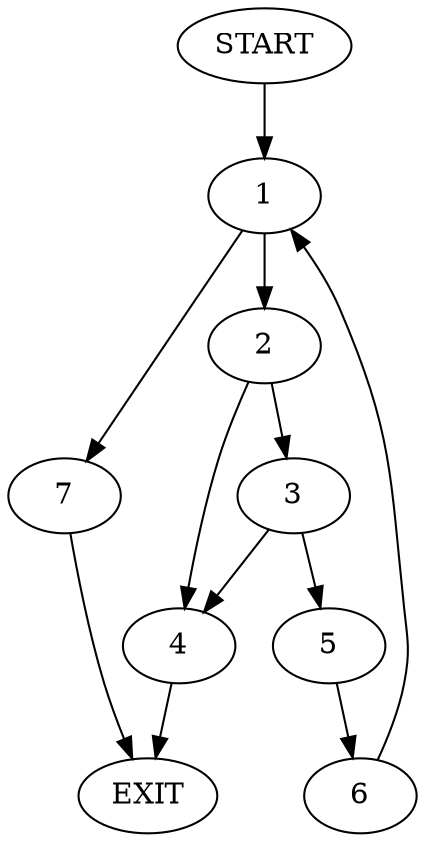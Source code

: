 digraph { 
0 [label="START"];
1;
2;
3;
4;
5;
6;
7;
8[label="EXIT"];
0 -> 1;
1 -> 2;
1 -> 7;
2 -> 4;
2 -> 3;
3 -> 4;
3 -> 5;
4 -> 8;
5 -> 6;
6 -> 1;
7 -> 8;
}